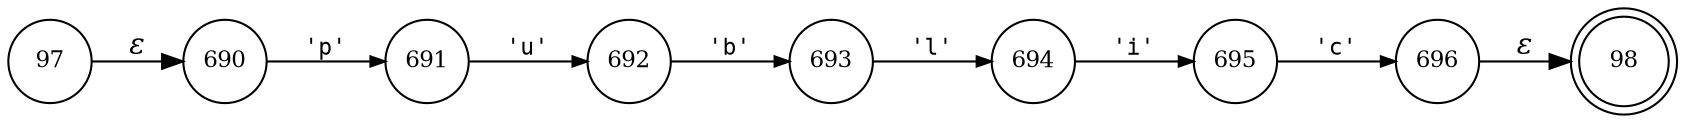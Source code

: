 digraph ATN {
rankdir=LR;
s98[fontsize=11, label="98", shape=doublecircle, fixedsize=true, width=.6];
s97[fontsize=11,label="97", shape=circle, fixedsize=true, width=.55, peripheries=1];
s690[fontsize=11,label="690", shape=circle, fixedsize=true, width=.55, peripheries=1];
s691[fontsize=11,label="691", shape=circle, fixedsize=true, width=.55, peripheries=1];
s692[fontsize=11,label="692", shape=circle, fixedsize=true, width=.55, peripheries=1];
s693[fontsize=11,label="693", shape=circle, fixedsize=true, width=.55, peripheries=1];
s694[fontsize=11,label="694", shape=circle, fixedsize=true, width=.55, peripheries=1];
s695[fontsize=11,label="695", shape=circle, fixedsize=true, width=.55, peripheries=1];
s696[fontsize=11,label="696", shape=circle, fixedsize=true, width=.55, peripheries=1];
s97 -> s690 [fontname="Times-Italic", label="&epsilon;"];
s690 -> s691 [fontsize=11, fontname="Courier", arrowsize=.7, label = "'p'", arrowhead = normal];
s691 -> s692 [fontsize=11, fontname="Courier", arrowsize=.7, label = "'u'", arrowhead = normal];
s692 -> s693 [fontsize=11, fontname="Courier", arrowsize=.7, label = "'b'", arrowhead = normal];
s693 -> s694 [fontsize=11, fontname="Courier", arrowsize=.7, label = "'l'", arrowhead = normal];
s694 -> s695 [fontsize=11, fontname="Courier", arrowsize=.7, label = "'i'", arrowhead = normal];
s695 -> s696 [fontsize=11, fontname="Courier", arrowsize=.7, label = "'c'", arrowhead = normal];
s696 -> s98 [fontname="Times-Italic", label="&epsilon;"];
}